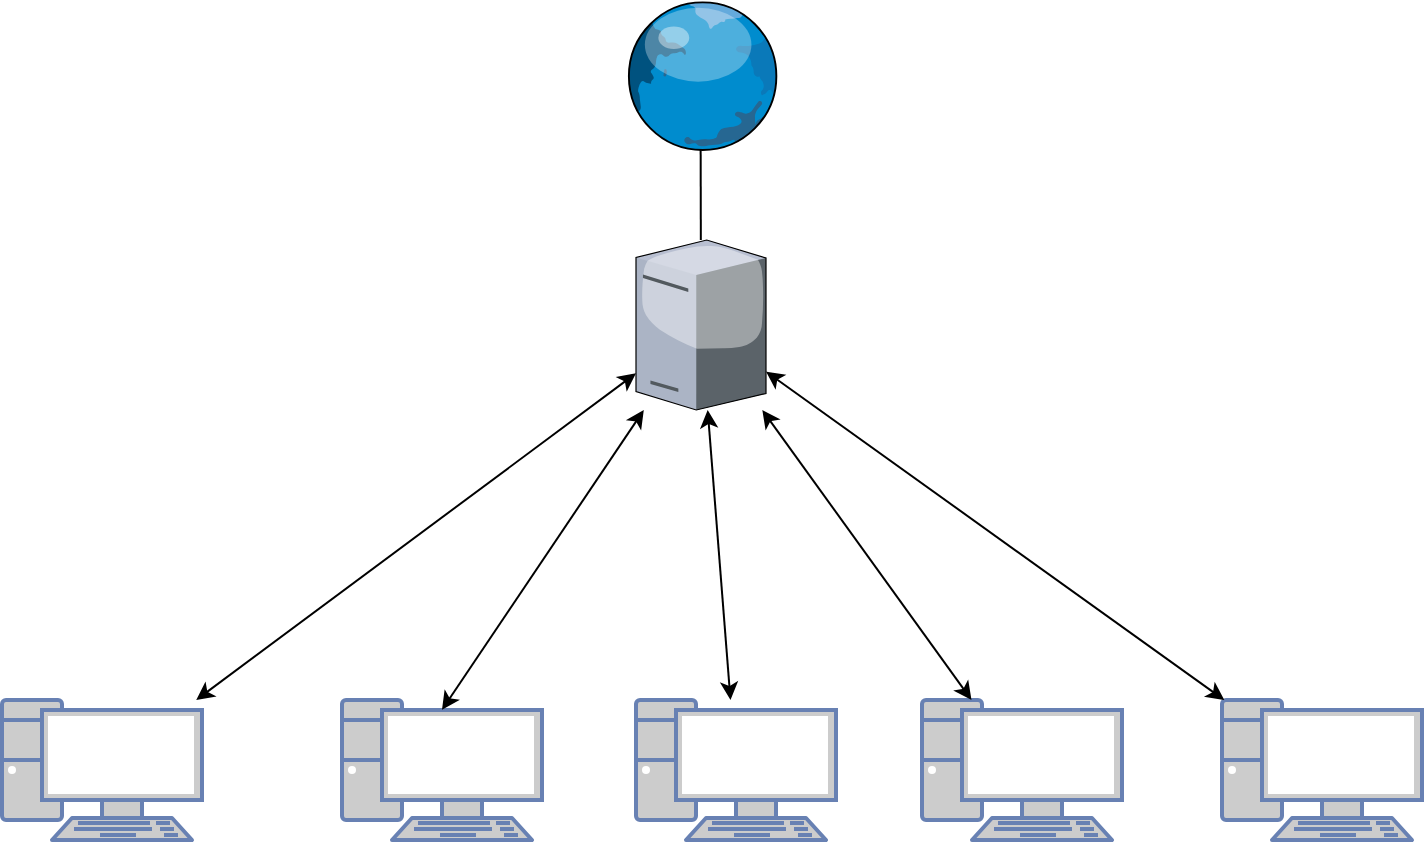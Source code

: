 <mxfile version="26.0.10">
  <diagram name="Page-1" id="822b0af5-4adb-64df-f703-e8dfc1f81529">
    <mxGraphModel dx="2074" dy="1151" grid="1" gridSize="10" guides="1" tooltips="1" connect="1" arrows="1" fold="1" page="1" pageScale="1" pageWidth="1100" pageHeight="850" background="none" math="0" shadow="0">
      <root>
        <mxCell id="0" />
        <mxCell id="1" parent="0" />
        <mxCell id="4wvoW-RFQ9jsFR5zo35Z-1" value="" style="verticalLabelPosition=bottom;sketch=0;aspect=fixed;html=1;verticalAlign=top;strokeColor=none;align=center;outlineConnect=0;shape=mxgraph.citrix.globe;" vertex="1" parent="1">
          <mxGeometry x="460" y="50" width="78.5" height="75" as="geometry" />
        </mxCell>
        <mxCell id="4wvoW-RFQ9jsFR5zo35Z-2" value="" style="verticalLabelPosition=bottom;sketch=0;aspect=fixed;html=1;verticalAlign=top;strokeColor=none;align=center;outlineConnect=0;shape=mxgraph.citrix.license_server;" vertex="1" parent="1">
          <mxGeometry x="467" y="170" width="65" height="85" as="geometry" />
        </mxCell>
        <mxCell id="4wvoW-RFQ9jsFR5zo35Z-3" value="" style="endArrow=none;html=1;rounded=0;" edge="1" parent="1" source="4wvoW-RFQ9jsFR5zo35Z-2" target="4wvoW-RFQ9jsFR5zo35Z-1">
          <mxGeometry width="50" height="50" relative="1" as="geometry">
            <mxPoint x="530" y="160" as="sourcePoint" />
            <mxPoint x="580" y="110" as="targetPoint" />
          </mxGeometry>
        </mxCell>
        <mxCell id="4wvoW-RFQ9jsFR5zo35Z-4" value="" style="endArrow=classic;startArrow=classic;html=1;rounded=0;" edge="1" parent="1" source="4wvoW-RFQ9jsFR5zo35Z-5" target="4wvoW-RFQ9jsFR5zo35Z-2">
          <mxGeometry width="50" height="50" relative="1" as="geometry">
            <mxPoint x="380" y="350" as="sourcePoint" />
            <mxPoint x="430" y="300" as="targetPoint" />
          </mxGeometry>
        </mxCell>
        <mxCell id="4wvoW-RFQ9jsFR5zo35Z-5" value="" style="fontColor=#0066CC;verticalAlign=top;verticalLabelPosition=bottom;labelPosition=center;align=center;html=1;outlineConnect=0;fillColor=#CCCCCC;strokeColor=#6881B3;gradientColor=none;gradientDirection=north;strokeWidth=2;shape=mxgraph.networks.pc;" vertex="1" parent="1">
          <mxGeometry x="150" y="400" width="100" height="70" as="geometry" />
        </mxCell>
        <mxCell id="4wvoW-RFQ9jsFR5zo35Z-6" value="" style="fontColor=#0066CC;verticalAlign=top;verticalLabelPosition=bottom;labelPosition=center;align=center;html=1;outlineConnect=0;fillColor=#CCCCCC;strokeColor=#6881B3;gradientColor=none;gradientDirection=north;strokeWidth=2;shape=mxgraph.networks.pc;" vertex="1" parent="1">
          <mxGeometry x="320" y="400" width="100" height="70" as="geometry" />
        </mxCell>
        <mxCell id="4wvoW-RFQ9jsFR5zo35Z-7" value="" style="fontColor=#0066CC;verticalAlign=top;verticalLabelPosition=bottom;labelPosition=center;align=center;html=1;outlineConnect=0;fillColor=#CCCCCC;strokeColor=#6881B3;gradientColor=none;gradientDirection=north;strokeWidth=2;shape=mxgraph.networks.pc;" vertex="1" parent="1">
          <mxGeometry x="467" y="400" width="100" height="70" as="geometry" />
        </mxCell>
        <mxCell id="4wvoW-RFQ9jsFR5zo35Z-8" value="" style="fontColor=#0066CC;verticalAlign=top;verticalLabelPosition=bottom;labelPosition=center;align=center;html=1;outlineConnect=0;fillColor=#CCCCCC;strokeColor=#6881B3;gradientColor=none;gradientDirection=north;strokeWidth=2;shape=mxgraph.networks.pc;" vertex="1" parent="1">
          <mxGeometry x="610" y="400" width="100" height="70" as="geometry" />
        </mxCell>
        <mxCell id="4wvoW-RFQ9jsFR5zo35Z-9" value="" style="fontColor=#0066CC;verticalAlign=top;verticalLabelPosition=bottom;labelPosition=center;align=center;html=1;outlineConnect=0;fillColor=#CCCCCC;strokeColor=#6881B3;gradientColor=none;gradientDirection=north;strokeWidth=2;shape=mxgraph.networks.pc;" vertex="1" parent="1">
          <mxGeometry x="760" y="400" width="100" height="70" as="geometry" />
        </mxCell>
        <mxCell id="4wvoW-RFQ9jsFR5zo35Z-10" value="" style="endArrow=classic;startArrow=classic;html=1;rounded=0;exitX=0.5;exitY=0.07;exitDx=0;exitDy=0;exitPerimeter=0;" edge="1" parent="1" source="4wvoW-RFQ9jsFR5zo35Z-6" target="4wvoW-RFQ9jsFR5zo35Z-2">
          <mxGeometry width="50" height="50" relative="1" as="geometry">
            <mxPoint x="257" y="410" as="sourcePoint" />
            <mxPoint x="477" y="247" as="targetPoint" />
          </mxGeometry>
        </mxCell>
        <mxCell id="4wvoW-RFQ9jsFR5zo35Z-11" value="" style="endArrow=classic;startArrow=classic;html=1;rounded=0;" edge="1" parent="1" source="4wvoW-RFQ9jsFR5zo35Z-7" target="4wvoW-RFQ9jsFR5zo35Z-2">
          <mxGeometry width="50" height="50" relative="1" as="geometry">
            <mxPoint x="267" y="420" as="sourcePoint" />
            <mxPoint x="487" y="257" as="targetPoint" />
          </mxGeometry>
        </mxCell>
        <mxCell id="4wvoW-RFQ9jsFR5zo35Z-12" value="" style="endArrow=classic;startArrow=classic;html=1;rounded=0;" edge="1" parent="1" source="4wvoW-RFQ9jsFR5zo35Z-8" target="4wvoW-RFQ9jsFR5zo35Z-2">
          <mxGeometry width="50" height="50" relative="1" as="geometry">
            <mxPoint x="277" y="430" as="sourcePoint" />
            <mxPoint x="497" y="267" as="targetPoint" />
          </mxGeometry>
        </mxCell>
        <mxCell id="4wvoW-RFQ9jsFR5zo35Z-13" value="" style="endArrow=classic;startArrow=classic;html=1;rounded=0;" edge="1" parent="1" source="4wvoW-RFQ9jsFR5zo35Z-9" target="4wvoW-RFQ9jsFR5zo35Z-2">
          <mxGeometry width="50" height="50" relative="1" as="geometry">
            <mxPoint x="287" y="440" as="sourcePoint" />
            <mxPoint x="507" y="277" as="targetPoint" />
          </mxGeometry>
        </mxCell>
      </root>
    </mxGraphModel>
  </diagram>
</mxfile>
